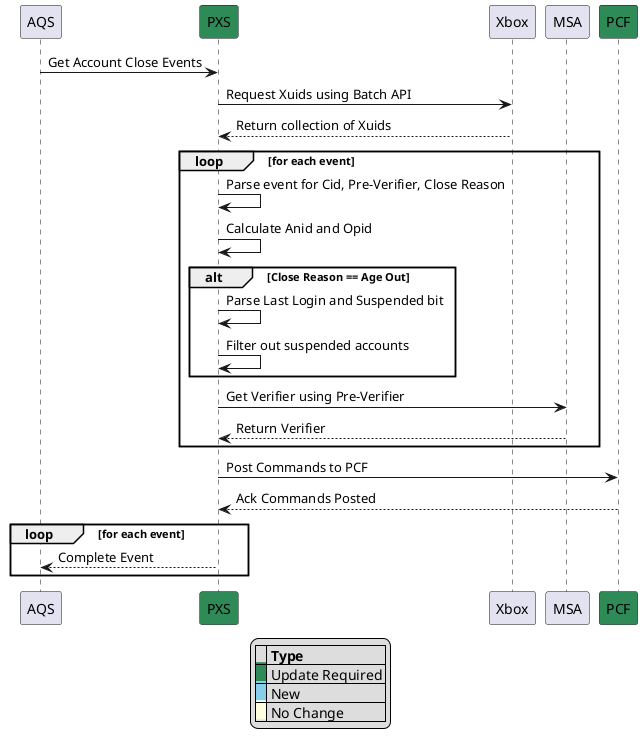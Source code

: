 @startuml PxsSequence

participant AQS
participant PXS #SeaGreen
participant Xbox
participant MSA
participant PCF #SeaGreen

AQS -> PXS : Get Account Close Events

PXS -> Xbox : Request Xuids using Batch API
Xbox --> PXS : Return collection of Xuids

loop for each event
    PXS -> PXS : Parse event for Cid, Pre-Verifier, Close Reason
    PXS -> PXS : Calculate Anid and Opid

    alt Close Reason == Age Out
        PXS -> PXS : Parse Last Login and Suspended bit
        PXS -> PXS : Filter out suspended accounts
    end

    PXS -> MSA : Get Verifier using Pre-Verifier
    MSA --> PXS : Return Verifier
end

PXS -> PCF : Post Commands to PCF
PCF --> PXS : Ack Commands Posted

loop for each event
    PXS --> AQS : Complete Event
end

legend
|= |= Type |
|<back:SeaGreen>   </back>| Update Required |
|<back:SkyBlue>   </back>| New |
|<back:LightYellow>   </back>| No Change |
endlegend

@enduml
